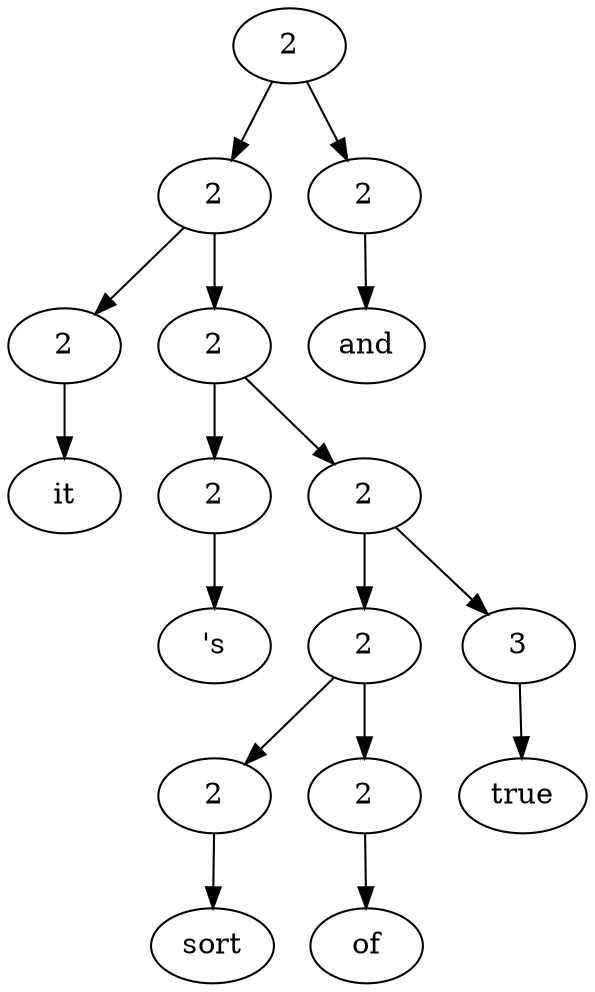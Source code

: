 digraph G{Node0 [label="2"]
Node0 -> Node1
Node0 -> Node15
Node1 [label="2"]
Node1 -> Node2
Node1 -> Node4
Node15 [label="2"]
Node15 -> Node16
Node2 [label="2"]
Node2 -> Node3
Node4 [label="2"]
Node4 -> Node5
Node4 -> Node7
Node16 [label="and"]
Node3 [label="it"]
Node5 [label="2"]
Node5 -> Node6
Node7 [label="2"]
Node7 -> Node8
Node7 -> Node13
Node6 [label="'s"]
Node8 [label="2"]
Node8 -> Node9
Node8 -> Node11
Node13 [label="3"]
Node13 -> Node14
Node9 [label="2"]
Node9 -> Node10
Node11 [label="2"]
Node11 -> Node12
Node14 [label="true"]
Node10 [label="sort"]
Node12 [label="of"]
}